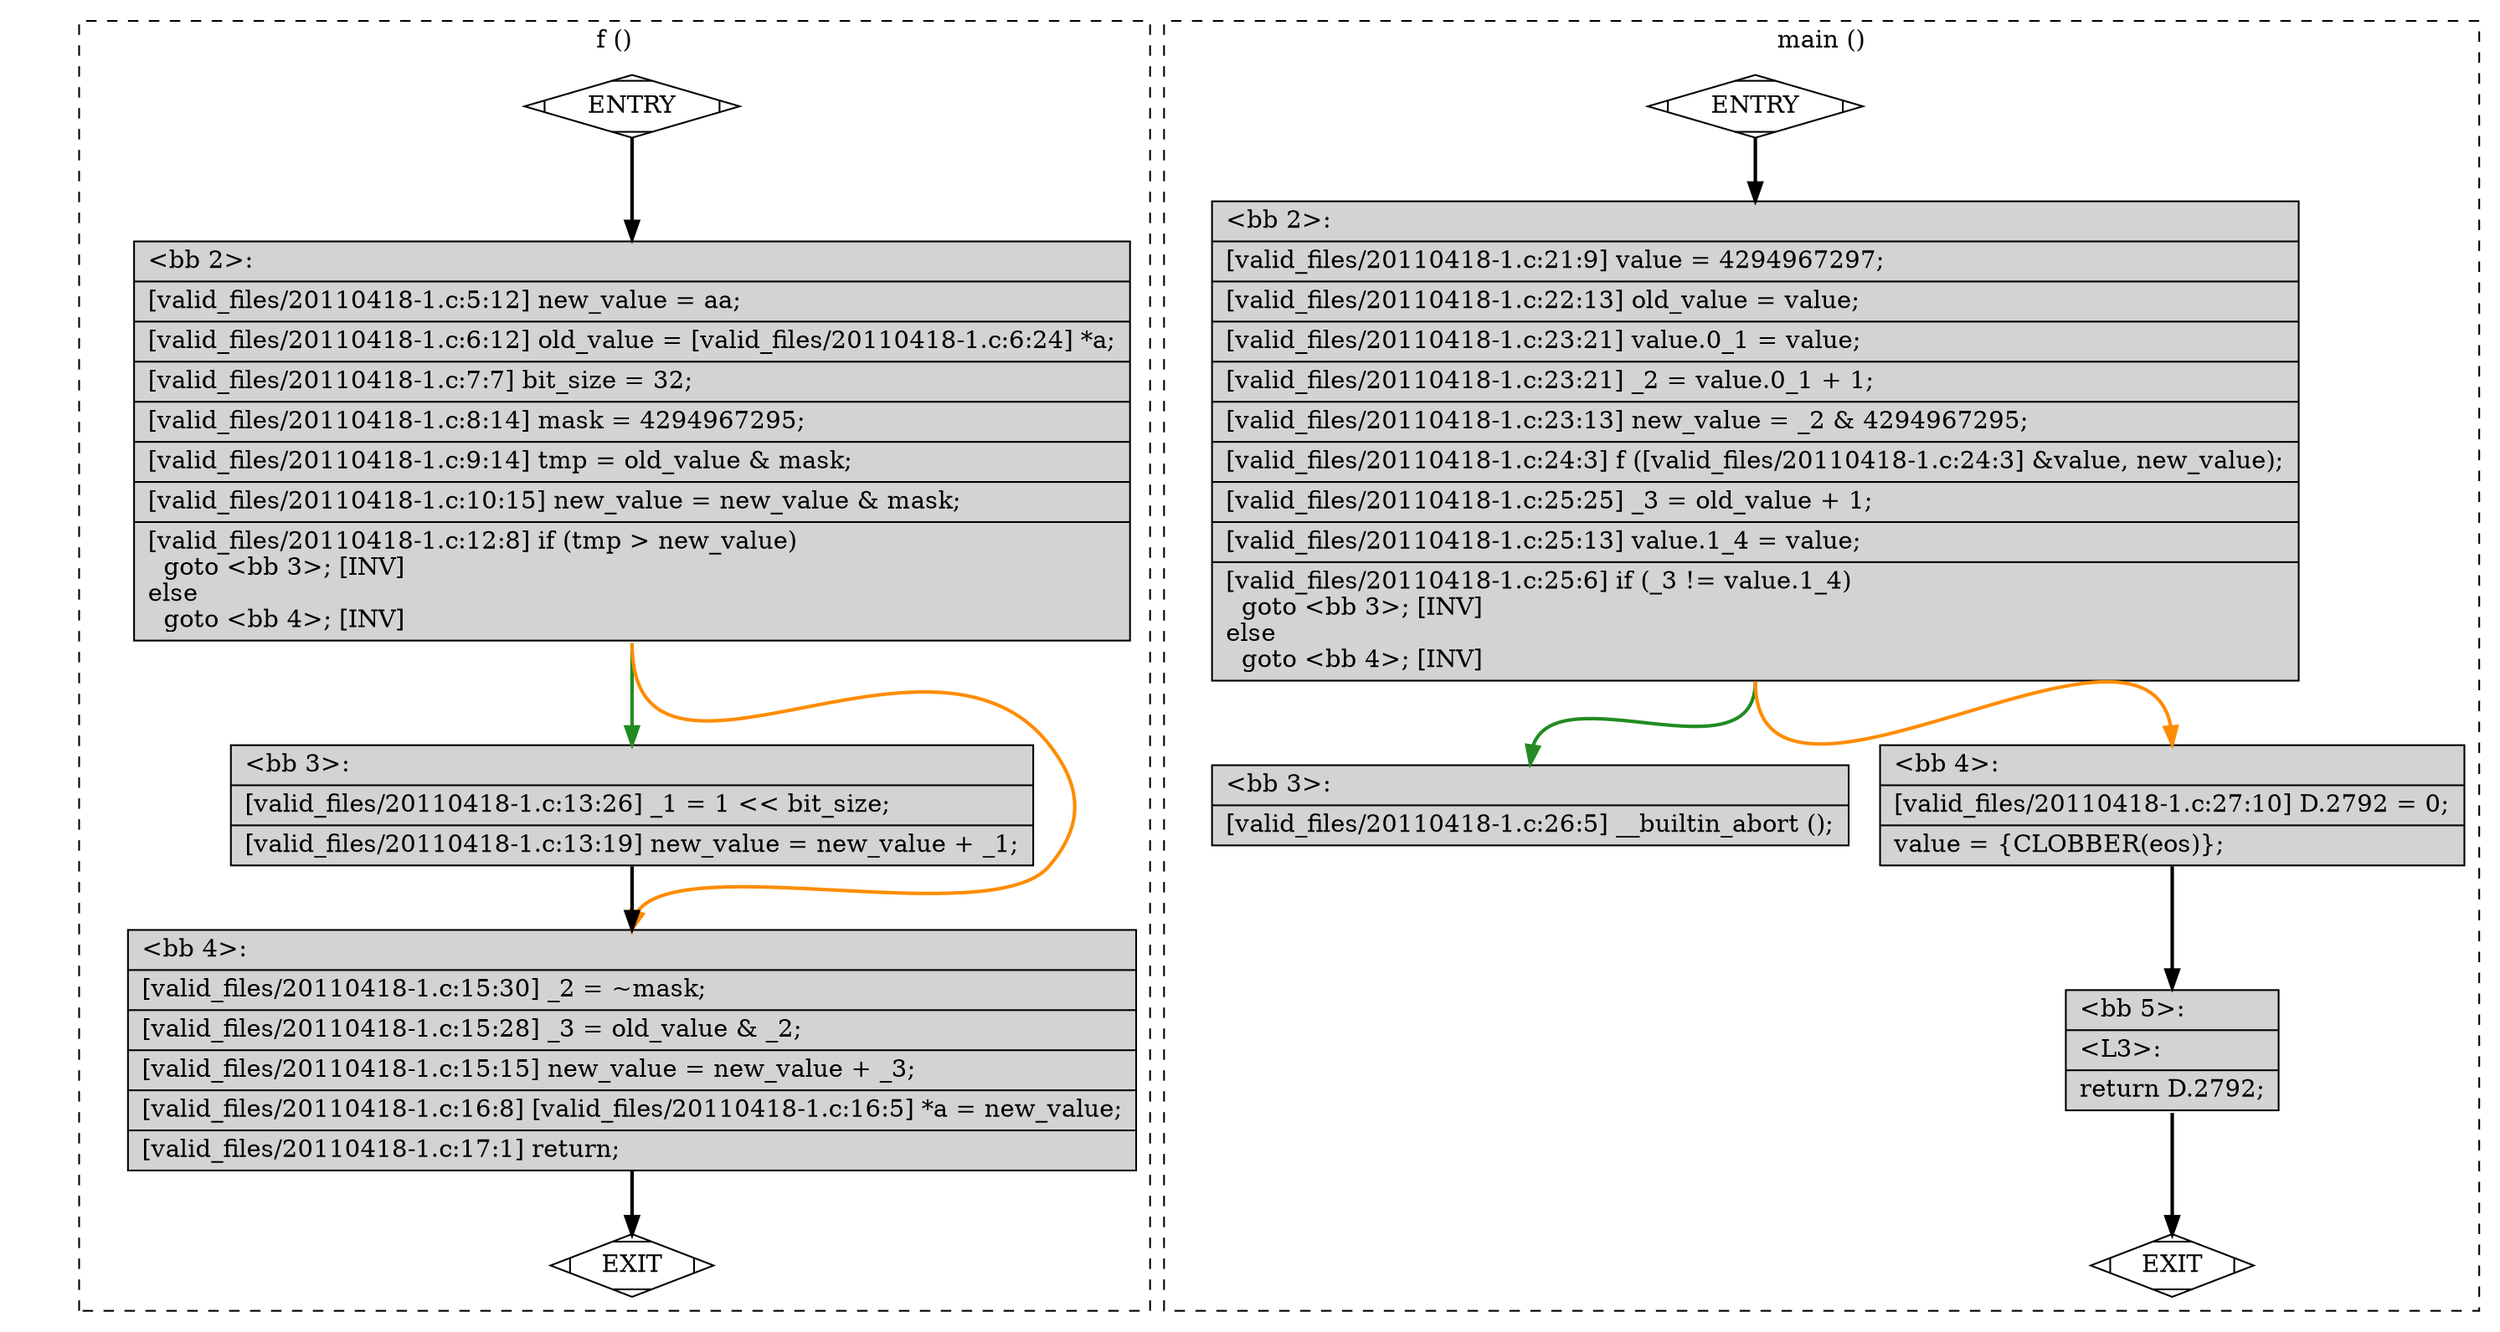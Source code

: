 digraph "a-20110418-1.c.015t.cfg" {
overlap=false;
subgraph "cluster_f" {
	style="dashed";
	color="black";
	label="f ()";
	fn_0_basic_block_0 [shape=Mdiamond,style=filled,fillcolor=white,label="ENTRY"];

	fn_0_basic_block_1 [shape=Mdiamond,style=filled,fillcolor=white,label="EXIT"];

	fn_0_basic_block_2 [shape=record,style=filled,fillcolor=lightgrey,label="{\<bb\ 2\>:\l\
|[valid_files/20110418-1.c:5:12]\ new_value\ =\ aa;\l\
|[valid_files/20110418-1.c:6:12]\ old_value\ =\ [valid_files/20110418-1.c:6:24]\ *a;\l\
|[valid_files/20110418-1.c:7:7]\ bit_size\ =\ 32;\l\
|[valid_files/20110418-1.c:8:14]\ mask\ =\ 4294967295;\l\
|[valid_files/20110418-1.c:9:14]\ tmp\ =\ old_value\ &\ mask;\l\
|[valid_files/20110418-1.c:10:15]\ new_value\ =\ new_value\ &\ mask;\l\
|[valid_files/20110418-1.c:12:8]\ if\ (tmp\ \>\ new_value)\l\
\ \ goto\ \<bb\ 3\>;\ [INV]\l\
else\l\
\ \ goto\ \<bb\ 4\>;\ [INV]\l\
}"];

	fn_0_basic_block_3 [shape=record,style=filled,fillcolor=lightgrey,label="{\<bb\ 3\>:\l\
|[valid_files/20110418-1.c:13:26]\ _1\ =\ 1\ \<\<\ bit_size;\l\
|[valid_files/20110418-1.c:13:19]\ new_value\ =\ new_value\ +\ _1;\l\
}"];

	fn_0_basic_block_4 [shape=record,style=filled,fillcolor=lightgrey,label="{\<bb\ 4\>:\l\
|[valid_files/20110418-1.c:15:30]\ _2\ =\ ~mask;\l\
|[valid_files/20110418-1.c:15:28]\ _3\ =\ old_value\ &\ _2;\l\
|[valid_files/20110418-1.c:15:15]\ new_value\ =\ new_value\ +\ _3;\l\
|[valid_files/20110418-1.c:16:8]\ [valid_files/20110418-1.c:16:5]\ *a\ =\ new_value;\l\
|[valid_files/20110418-1.c:17:1]\ return;\l\
}"];

	fn_0_basic_block_0:s -> fn_0_basic_block_2:n [style="solid,bold",color=black,weight=100,constraint=true];
	fn_0_basic_block_2:s -> fn_0_basic_block_3:n [style="solid,bold",color=forestgreen,weight=10,constraint=true];
	fn_0_basic_block_2:s -> fn_0_basic_block_4:n [style="solid,bold",color=darkorange,weight=10,constraint=true];
	fn_0_basic_block_3:s -> fn_0_basic_block_4:n [style="solid,bold",color=black,weight=100,constraint=true];
	fn_0_basic_block_4:s -> fn_0_basic_block_1:n [style="solid,bold",color=black,weight=10,constraint=true];
	fn_0_basic_block_0:s -> fn_0_basic_block_1:n [style="invis",constraint=true];
}
subgraph "cluster_main" {
	style="dashed";
	color="black";
	label="main ()";
	fn_1_basic_block_0 [shape=Mdiamond,style=filled,fillcolor=white,label="ENTRY"];

	fn_1_basic_block_1 [shape=Mdiamond,style=filled,fillcolor=white,label="EXIT"];

	fn_1_basic_block_2 [shape=record,style=filled,fillcolor=lightgrey,label="{\<bb\ 2\>:\l\
|[valid_files/20110418-1.c:21:9]\ value\ =\ 4294967297;\l\
|[valid_files/20110418-1.c:22:13]\ old_value\ =\ value;\l\
|[valid_files/20110418-1.c:23:21]\ value.0_1\ =\ value;\l\
|[valid_files/20110418-1.c:23:21]\ _2\ =\ value.0_1\ +\ 1;\l\
|[valid_files/20110418-1.c:23:13]\ new_value\ =\ _2\ &\ 4294967295;\l\
|[valid_files/20110418-1.c:24:3]\ f\ ([valid_files/20110418-1.c:24:3]\ &value,\ new_value);\l\
|[valid_files/20110418-1.c:25:25]\ _3\ =\ old_value\ +\ 1;\l\
|[valid_files/20110418-1.c:25:13]\ value.1_4\ =\ value;\l\
|[valid_files/20110418-1.c:25:6]\ if\ (_3\ !=\ value.1_4)\l\
\ \ goto\ \<bb\ 3\>;\ [INV]\l\
else\l\
\ \ goto\ \<bb\ 4\>;\ [INV]\l\
}"];

	fn_1_basic_block_3 [shape=record,style=filled,fillcolor=lightgrey,label="{\<bb\ 3\>:\l\
|[valid_files/20110418-1.c:26:5]\ __builtin_abort\ ();\l\
}"];

	fn_1_basic_block_4 [shape=record,style=filled,fillcolor=lightgrey,label="{\<bb\ 4\>:\l\
|[valid_files/20110418-1.c:27:10]\ D.2792\ =\ 0;\l\
|value\ =\ \{CLOBBER(eos)\};\l\
}"];

	fn_1_basic_block_5 [shape=record,style=filled,fillcolor=lightgrey,label="{\<bb\ 5\>:\l\
|\<L3\>:\l\
|return\ D.2792;\l\
}"];

	fn_1_basic_block_0:s -> fn_1_basic_block_2:n [style="solid,bold",color=black,weight=100,constraint=true];
	fn_1_basic_block_2:s -> fn_1_basic_block_3:n [style="solid,bold",color=forestgreen,weight=10,constraint=true];
	fn_1_basic_block_2:s -> fn_1_basic_block_4:n [style="solid,bold",color=darkorange,weight=10,constraint=true];
	fn_1_basic_block_4:s -> fn_1_basic_block_5:n [style="solid,bold",color=black,weight=100,constraint=true];
	fn_1_basic_block_5:s -> fn_1_basic_block_1:n [style="solid,bold",color=black,weight=10,constraint=true];
	fn_1_basic_block_0:s -> fn_1_basic_block_1:n [style="invis",constraint=true];
}
}
